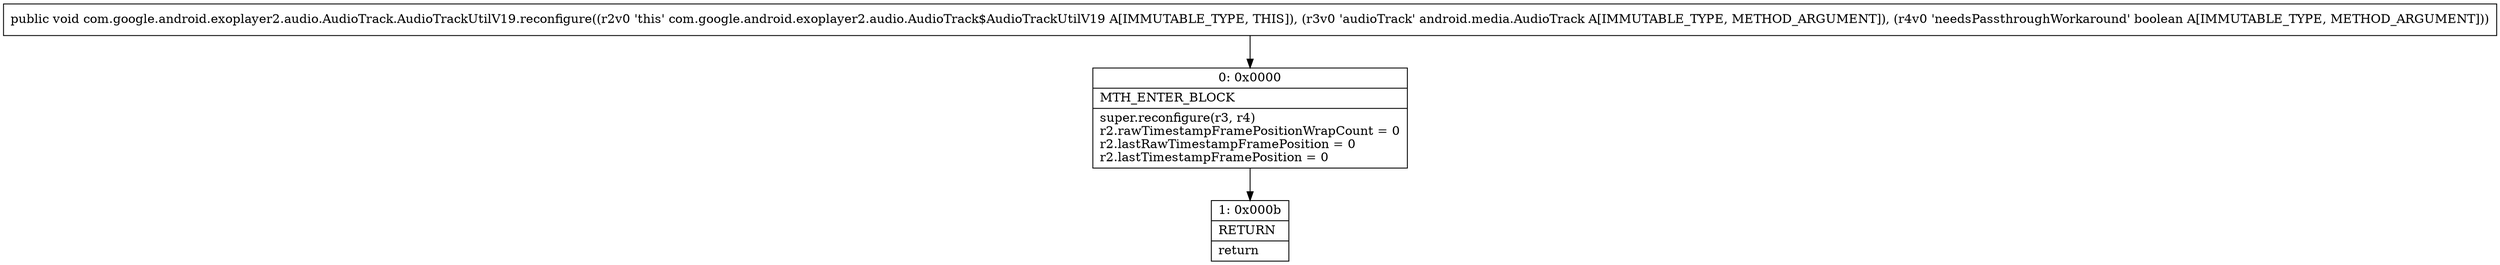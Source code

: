 digraph "CFG forcom.google.android.exoplayer2.audio.AudioTrack.AudioTrackUtilV19.reconfigure(Landroid\/media\/AudioTrack;Z)V" {
Node_0 [shape=record,label="{0\:\ 0x0000|MTH_ENTER_BLOCK\l|super.reconfigure(r3, r4)\lr2.rawTimestampFramePositionWrapCount = 0\lr2.lastRawTimestampFramePosition = 0\lr2.lastTimestampFramePosition = 0\l}"];
Node_1 [shape=record,label="{1\:\ 0x000b|RETURN\l|return\l}"];
MethodNode[shape=record,label="{public void com.google.android.exoplayer2.audio.AudioTrack.AudioTrackUtilV19.reconfigure((r2v0 'this' com.google.android.exoplayer2.audio.AudioTrack$AudioTrackUtilV19 A[IMMUTABLE_TYPE, THIS]), (r3v0 'audioTrack' android.media.AudioTrack A[IMMUTABLE_TYPE, METHOD_ARGUMENT]), (r4v0 'needsPassthroughWorkaround' boolean A[IMMUTABLE_TYPE, METHOD_ARGUMENT])) }"];
MethodNode -> Node_0;
Node_0 -> Node_1;
}

